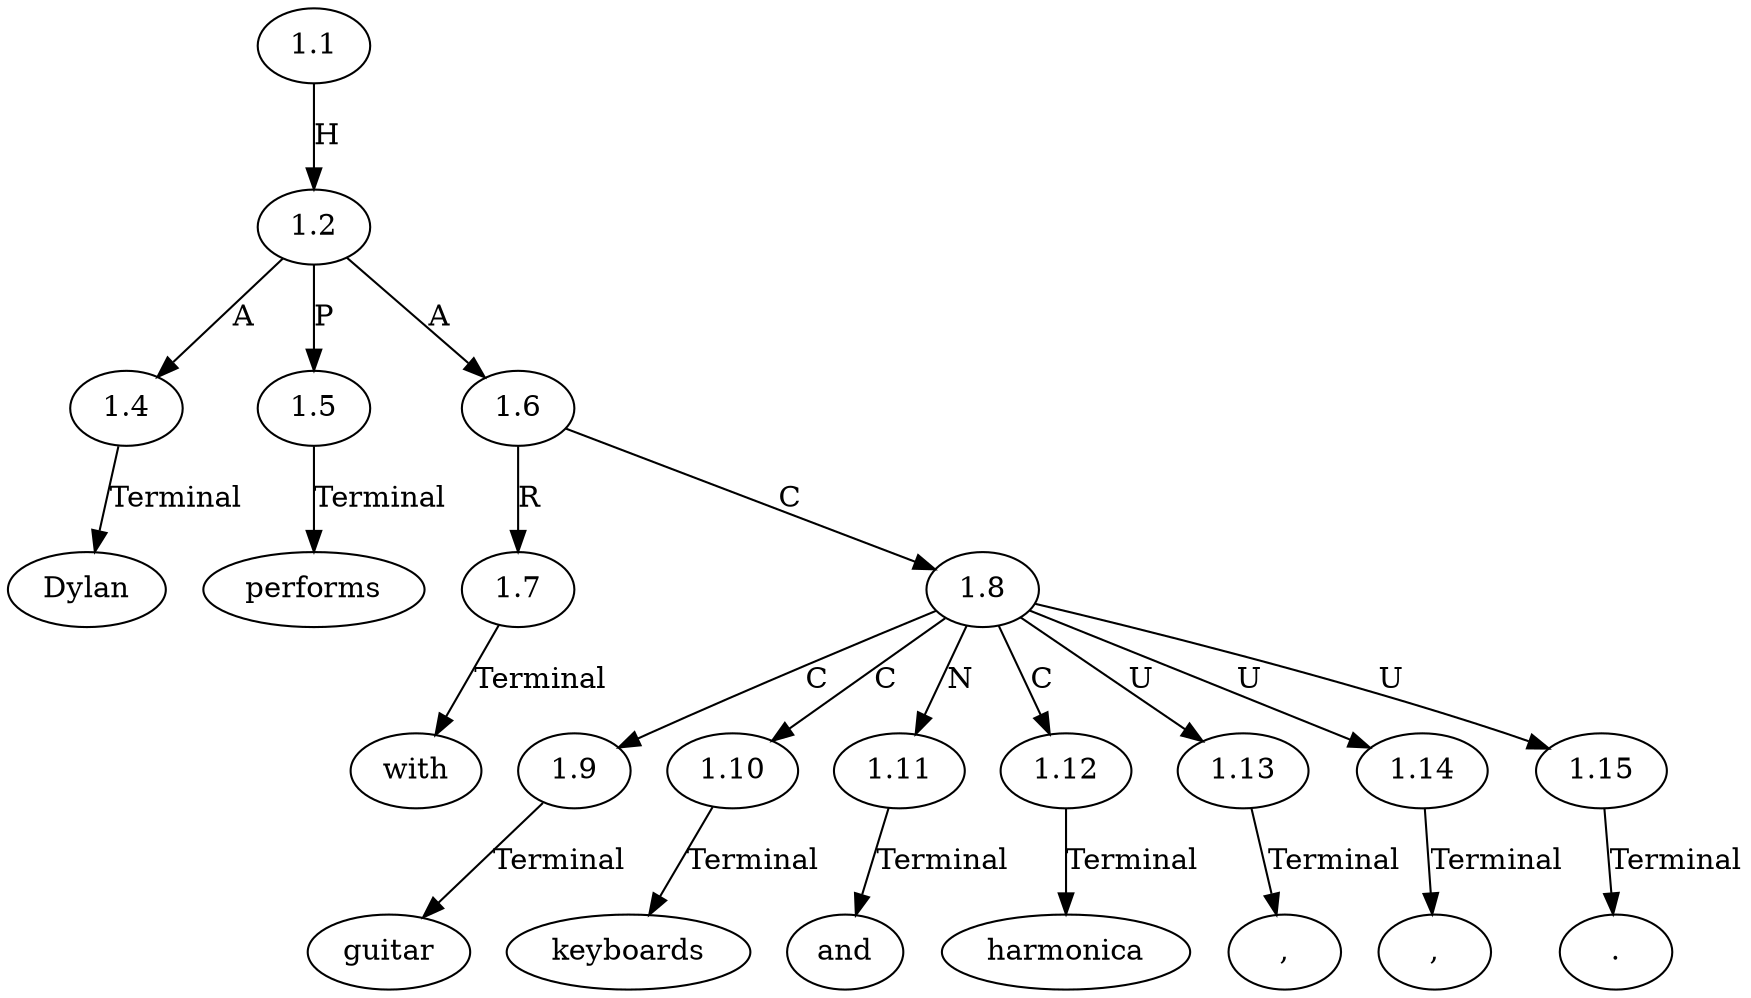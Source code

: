 // Graph
digraph {
	0.1 [label=Dylan ordering=out]
	0.10 [label="." ordering=out]
	0.2 [label=performs ordering=out]
	0.3 [label=with ordering=out]
	0.4 [label=guitar ordering=out]
	0.5 [label="," ordering=out]
	0.6 [label=keyboards ordering=out]
	0.7 [label="," ordering=out]
	0.8 [label=and ordering=out]
	0.9 [label=harmonica ordering=out]
	1.1 [label=1.1 ordering=out]
	1.2 [label=1.2 ordering=out]
	1.4 [label=1.4 ordering=out]
	1.5 [label=1.5 ordering=out]
	1.6 [label=1.6 ordering=out]
	1.7 [label=1.7 ordering=out]
	1.8 [label=1.8 ordering=out]
	1.9 [label=1.9 ordering=out]
	1.10 [label=1.10 ordering=out]
	1.11 [label=1.11 ordering=out]
	1.12 [label=1.12 ordering=out]
	1.13 [label=1.13 ordering=out]
	1.14 [label=1.14 ordering=out]
	1.15 [label=1.15 ordering=out]
	1.1 -> 1.2 [label=H ordering=out]
	1.2 -> 1.4 [label=A ordering=out]
	1.2 -> 1.5 [label=P ordering=out]
	1.2 -> 1.6 [label=A ordering=out]
	1.4 -> 0.1 [label=Terminal ordering=out]
	1.5 -> 0.2 [label=Terminal ordering=out]
	1.6 -> 1.7 [label=R ordering=out]
	1.6 -> 1.8 [label=C ordering=out]
	1.7 -> 0.3 [label=Terminal ordering=out]
	1.8 -> 1.9 [label=C ordering=out]
	1.8 -> 1.10 [label=C ordering=out]
	1.8 -> 1.11 [label=N ordering=out]
	1.8 -> 1.12 [label=C ordering=out]
	1.8 -> 1.13 [label=U ordering=out]
	1.8 -> 1.14 [label=U ordering=out]
	1.8 -> 1.15 [label=U ordering=out]
	1.9 -> 0.4 [label=Terminal ordering=out]
	1.10 -> 0.6 [label=Terminal ordering=out]
	1.11 -> 0.8 [label=Terminal ordering=out]
	1.12 -> 0.9 [label=Terminal ordering=out]
	1.13 -> 0.5 [label=Terminal ordering=out]
	1.14 -> 0.7 [label=Terminal ordering=out]
	1.15 -> 0.10 [label=Terminal ordering=out]
}
